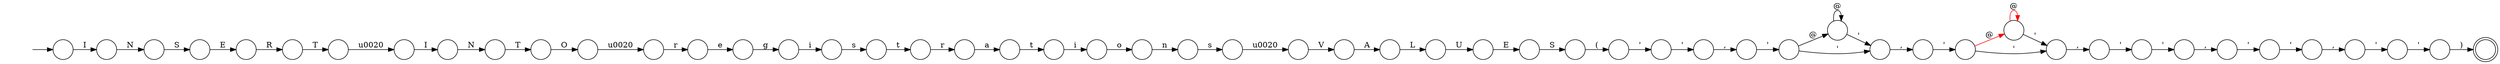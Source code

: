 digraph Automaton {
  rankdir = LR;
  0 [shape=circle,label=""];
  0 -> 3 [label="r"]
  1 [shape=circle,label=""];
  1 -> 27 [label="\u0020"]
  2 [shape=circle,label=""];
  2 -> 2 [label="@"]
  2 -> 53 [label="'"]
  3 [shape=circle,label=""];
  3 -> 21 [label="e"]
  4 [shape=circle,label=""];
  4 -> 9 [label="t"]
  5 [shape=circle,label=""];
  5 -> 15 [label="i"]
  6 [shape=circle,label=""];
  6 -> 52 [label="\u0020"]
  7 [shape=circle,label=""];
  7 -> 50 [label="'"]
  8 [shape=circle,label=""];
  8 -> 31 [label="("]
  9 [shape=circle,label=""];
  9 -> 36 [label="r"]
  10 [shape=circle,label=""];
  10 -> 23 [label="E"]
  11 [shape=circle,label=""];
  11 -> 35 [label="N"]
  12 [shape=circle,label=""];
  12 -> 41 [label="T"]
  13 [shape=circle,label=""];
  13 -> 18 [label="L"]
  14 [shape=circle,label=""];
  14 -> 19 [label="E"]
  15 [shape=circle,label=""];
  15 -> 4 [label="s"]
  16 [shape=circle,label=""];
  16 -> 20 [label="t"]
  17 [shape=circle,label=""];
  17 -> 12 [label="N"]
  18 [shape=circle,label=""];
  18 -> 14 [label="U"]
  19 [shape=circle,label=""];
  19 -> 8 [label="S"]
  20 [shape=circle,label=""];
  20 -> 51 [label="i"]
  21 [shape=circle,label=""];
  21 -> 5 [label="g"]
  22 [shape=circle,label=""];
  22 -> 13 [label="A"]
  23 [shape=circle,label=""];
  23 -> 32 [label="R"]
  24 [shape=circle,label=""];
  24 -> 1 [label="s"]
  25 [shape=circle,label=""];
  25 -> 40 [label="'"]
  26 [shape=circle,label=""];
  26 -> 0 [label="\u0020"]
  27 [shape=circle,label=""];
  27 -> 22 [label="V"]
  28 [shape=circle,label=""];
  28 -> 46 [label="'"]
  29 [shape=circle,label=""];
  29 -> 44 [label="'"]
  30 [shape=circle,label=""];
  30 -> 42 [label="'"]
  31 [shape=circle,label=""];
  31 -> 30 [label="'"]
  32 [shape=circle,label=""];
  32 -> 6 [label="T"]
  33 [shape=circle,label=""];
  33 -> 37 [label="'"]
  34 [shape=circle,label=""];
  34 -> 7 [label="'"]
  35 [shape=circle,label=""];
  35 -> 10 [label="S"]
  36 [shape=circle,label=""];
  36 -> 16 [label="a"]
  37 [shape=circle,label=""];
  37 -> 39 [label="@",color=red]
  37 -> 45 [label="'"]
  38 [shape=doublecircle,label=""];
  39 [shape=circle,label=""];
  39 -> 39 [label="@",color=red]
  39 -> 45 [label="'"]
  40 [shape=circle,label=""];
  40 -> 2 [label="@"]
  40 -> 53 [label="'"]
  41 [shape=circle,label=""];
  41 -> 26 [label="O"]
  42 [shape=circle,label=""];
  42 -> 25 [label=","]
  43 [shape=circle,label=""];
  43 -> 28 [label="'"]
  44 [shape=circle,label=""];
  44 -> 38 [label=")"]
  45 [shape=circle,label=""];
  45 -> 43 [label=","]
  46 [shape=circle,label=""];
  46 -> 34 [label=","]
  47 [shape=circle,label=""];
  47 -> 29 [label="'"]
  48 [shape=circle,label=""];
  48 -> 24 [label="n"]
  49 [shape=circle,label=""];
  initial [shape=plaintext,label=""];
  initial -> 49
  49 -> 11 [label="I"]
  50 [shape=circle,label=""];
  50 -> 47 [label=","]
  51 [shape=circle,label=""];
  51 -> 48 [label="o"]
  52 [shape=circle,label=""];
  52 -> 17 [label="I"]
  53 [shape=circle,label=""];
  53 -> 33 [label=","]
}
